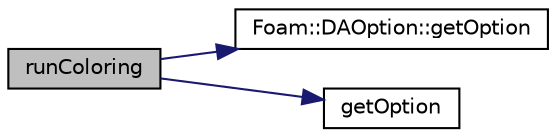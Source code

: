 digraph "runColoring"
{
  bgcolor="transparent";
  edge [fontname="Helvetica",fontsize="10",labelfontname="Helvetica",labelfontsize="10"];
  node [fontname="Helvetica",fontsize="10",shape=record];
  rankdir="LR";
  Node61 [label="runColoring",height=0.2,width=0.4,color="black", fillcolor="grey75", style="filled", fontcolor="black"];
  Node61 -> Node62 [color="midnightblue",fontsize="10",style="solid",fontname="Helvetica"];
  Node62 [label="Foam::DAOption::getOption",height=0.2,width=0.4,color="black",URL="$classFoam_1_1DAOption.html#a4d6d2622f32c466e367526f5cc05d0fb",tooltip="get an option from subDict and key "];
  Node61 -> Node63 [color="midnightblue",fontsize="10",style="solid",fontname="Helvetica"];
  Node63 [label="getOption",height=0.2,width=0.4,color="black",URL="$classdafoam_1_1pyDAFoam_1_1PYDAFOAM.html#a6b17301eac258f3e9309107a42eac008"];
}
